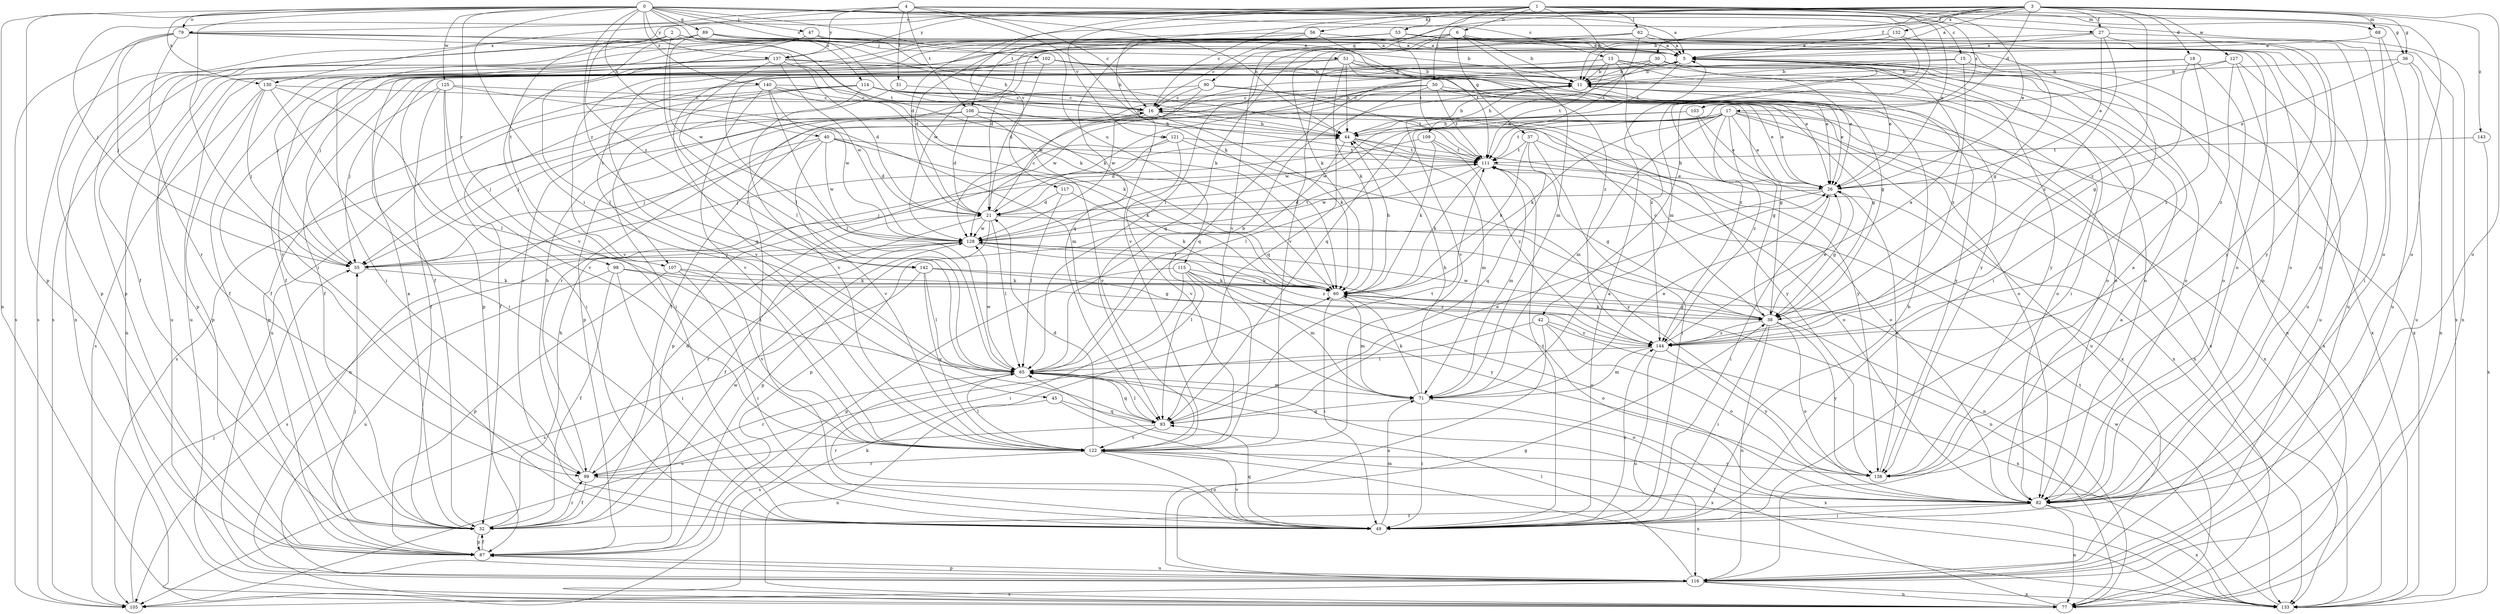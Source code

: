strict digraph  {
0;
1;
2;
3;
4;
5;
6;
11;
13;
15;
16;
17;
18;
21;
26;
27;
30;
31;
32;
36;
37;
38;
40;
42;
44;
45;
47;
49;
50;
51;
53;
55;
56;
60;
62;
65;
68;
71;
77;
79;
82;
87;
89;
90;
93;
98;
99;
102;
103;
105;
106;
107;
109;
111;
114;
115;
116;
117;
121;
122;
125;
127;
128;
130;
132;
133;
137;
138;
140;
142;
143;
144;
0 -> 5  [label=a];
0 -> 13  [label=c];
0 -> 26  [label=e];
0 -> 27  [label=f];
0 -> 40  [label=h];
0 -> 42  [label=h];
0 -> 44  [label=h];
0 -> 45  [label=i];
0 -> 47  [label=i];
0 -> 49  [label=i];
0 -> 77  [label=n];
0 -> 79  [label=o];
0 -> 87  [label=p];
0 -> 89  [label=q];
0 -> 98  [label=r];
0 -> 102  [label=s];
0 -> 114  [label=u];
0 -> 115  [label=u];
0 -> 125  [label=w];
0 -> 130  [label=x];
0 -> 137  [label=y];
0 -> 140  [label=z];
0 -> 142  [label=z];
1 -> 6  [label=b];
1 -> 11  [label=b];
1 -> 15  [label=c];
1 -> 16  [label=c];
1 -> 26  [label=e];
1 -> 36  [label=g];
1 -> 50  [label=j];
1 -> 56  [label=k];
1 -> 62  [label=l];
1 -> 68  [label=m];
1 -> 79  [label=o];
1 -> 82  [label=o];
1 -> 103  [label=s];
1 -> 117  [label=v];
1 -> 121  [label=v];
1 -> 130  [label=x];
2 -> 11  [label=b];
2 -> 44  [label=h];
2 -> 51  [label=j];
2 -> 60  [label=k];
2 -> 65  [label=l];
2 -> 77  [label=n];
2 -> 87  [label=p];
2 -> 142  [label=z];
3 -> 5  [label=a];
3 -> 11  [label=b];
3 -> 17  [label=d];
3 -> 18  [label=d];
3 -> 21  [label=d];
3 -> 27  [label=f];
3 -> 30  [label=f];
3 -> 36  [label=g];
3 -> 68  [label=m];
3 -> 82  [label=o];
3 -> 90  [label=q];
3 -> 106  [label=t];
3 -> 122  [label=v];
3 -> 127  [label=w];
3 -> 132  [label=x];
3 -> 137  [label=y];
3 -> 143  [label=z];
3 -> 144  [label=z];
4 -> 16  [label=c];
4 -> 31  [label=f];
4 -> 53  [label=j];
4 -> 55  [label=j];
4 -> 60  [label=k];
4 -> 82  [label=o];
4 -> 106  [label=t];
4 -> 107  [label=t];
4 -> 137  [label=y];
5 -> 11  [label=b];
5 -> 77  [label=n];
5 -> 82  [label=o];
5 -> 93  [label=q];
5 -> 107  [label=t];
5 -> 109  [label=t];
5 -> 144  [label=z];
6 -> 5  [label=a];
6 -> 11  [label=b];
6 -> 21  [label=d];
6 -> 37  [label=g];
6 -> 49  [label=i];
6 -> 65  [label=l];
6 -> 71  [label=m];
6 -> 93  [label=q];
6 -> 99  [label=r];
6 -> 116  [label=u];
11 -> 16  [label=c];
11 -> 26  [label=e];
11 -> 32  [label=f];
11 -> 44  [label=h];
11 -> 82  [label=o];
11 -> 138  [label=y];
13 -> 11  [label=b];
13 -> 26  [label=e];
13 -> 82  [label=o];
13 -> 93  [label=q];
13 -> 111  [label=t];
13 -> 116  [label=u];
13 -> 138  [label=y];
13 -> 144  [label=z];
15 -> 11  [label=b];
15 -> 128  [label=w];
15 -> 133  [label=x];
15 -> 144  [label=z];
16 -> 44  [label=h];
16 -> 49  [label=i];
16 -> 55  [label=j];
16 -> 60  [label=k];
16 -> 133  [label=x];
16 -> 138  [label=y];
17 -> 26  [label=e];
17 -> 38  [label=g];
17 -> 44  [label=h];
17 -> 60  [label=k];
17 -> 65  [label=l];
17 -> 71  [label=m];
17 -> 77  [label=n];
17 -> 111  [label=t];
17 -> 116  [label=u];
17 -> 128  [label=w];
17 -> 133  [label=x];
17 -> 144  [label=z];
18 -> 11  [label=b];
18 -> 21  [label=d];
18 -> 38  [label=g];
18 -> 82  [label=o];
18 -> 144  [label=z];
21 -> 16  [label=c];
21 -> 32  [label=f];
21 -> 65  [label=l];
21 -> 77  [label=n];
21 -> 87  [label=p];
21 -> 128  [label=w];
26 -> 21  [label=d];
26 -> 38  [label=g];
26 -> 49  [label=i];
26 -> 87  [label=p];
27 -> 5  [label=a];
27 -> 26  [label=e];
27 -> 32  [label=f];
27 -> 82  [label=o];
27 -> 116  [label=u];
27 -> 144  [label=z];
30 -> 11  [label=b];
30 -> 26  [label=e];
30 -> 32  [label=f];
30 -> 49  [label=i];
30 -> 87  [label=p];
30 -> 122  [label=v];
30 -> 133  [label=x];
31 -> 16  [label=c];
31 -> 49  [label=i];
32 -> 5  [label=a];
32 -> 44  [label=h];
32 -> 87  [label=p];
32 -> 99  [label=r];
32 -> 128  [label=w];
36 -> 11  [label=b];
36 -> 26  [label=e];
36 -> 77  [label=n];
36 -> 116  [label=u];
37 -> 49  [label=i];
37 -> 60  [label=k];
37 -> 82  [label=o];
37 -> 93  [label=q];
37 -> 111  [label=t];
38 -> 16  [label=c];
38 -> 26  [label=e];
38 -> 49  [label=i];
38 -> 60  [label=k];
38 -> 82  [label=o];
38 -> 116  [label=u];
38 -> 128  [label=w];
38 -> 138  [label=y];
38 -> 144  [label=z];
40 -> 21  [label=d];
40 -> 55  [label=j];
40 -> 60  [label=k];
40 -> 77  [label=n];
40 -> 111  [label=t];
40 -> 122  [label=v];
40 -> 128  [label=w];
42 -> 82  [label=o];
42 -> 105  [label=s];
42 -> 116  [label=u];
42 -> 133  [label=x];
42 -> 144  [label=z];
44 -> 11  [label=b];
44 -> 65  [label=l];
44 -> 71  [label=m];
44 -> 82  [label=o];
44 -> 111  [label=t];
45 -> 77  [label=n];
45 -> 93  [label=q];
45 -> 133  [label=x];
47 -> 5  [label=a];
47 -> 49  [label=i];
47 -> 82  [label=o];
47 -> 105  [label=s];
47 -> 122  [label=v];
47 -> 144  [label=z];
49 -> 5  [label=a];
49 -> 11  [label=b];
49 -> 71  [label=m];
49 -> 93  [label=q];
49 -> 111  [label=t];
49 -> 122  [label=v];
49 -> 144  [label=z];
50 -> 16  [label=c];
50 -> 38  [label=g];
50 -> 82  [label=o];
50 -> 93  [label=q];
50 -> 99  [label=r];
50 -> 111  [label=t];
50 -> 128  [label=w];
50 -> 133  [label=x];
51 -> 11  [label=b];
51 -> 38  [label=g];
51 -> 44  [label=h];
51 -> 60  [label=k];
51 -> 82  [label=o];
51 -> 116  [label=u];
51 -> 122  [label=v];
51 -> 138  [label=y];
53 -> 5  [label=a];
53 -> 55  [label=j];
53 -> 82  [label=o];
53 -> 93  [label=q];
53 -> 111  [label=t];
53 -> 128  [label=w];
53 -> 133  [label=x];
55 -> 60  [label=k];
56 -> 5  [label=a];
56 -> 16  [label=c];
56 -> 21  [label=d];
56 -> 111  [label=t];
56 -> 122  [label=v];
60 -> 38  [label=g];
60 -> 44  [label=h];
60 -> 49  [label=i];
60 -> 71  [label=m];
60 -> 82  [label=o];
62 -> 5  [label=a];
62 -> 55  [label=j];
62 -> 60  [label=k];
62 -> 65  [label=l];
62 -> 77  [label=n];
62 -> 111  [label=t];
62 -> 138  [label=y];
65 -> 11  [label=b];
65 -> 71  [label=m];
65 -> 82  [label=o];
65 -> 93  [label=q];
65 -> 99  [label=r];
65 -> 105  [label=s];
65 -> 128  [label=w];
68 -> 5  [label=a];
68 -> 49  [label=i];
68 -> 116  [label=u];
71 -> 26  [label=e];
71 -> 44  [label=h];
71 -> 49  [label=i];
71 -> 60  [label=k];
71 -> 93  [label=q];
71 -> 133  [label=x];
77 -> 60  [label=k];
77 -> 65  [label=l];
77 -> 111  [label=t];
79 -> 5  [label=a];
79 -> 55  [label=j];
79 -> 60  [label=k];
79 -> 87  [label=p];
79 -> 99  [label=r];
79 -> 105  [label=s];
79 -> 111  [label=t];
82 -> 32  [label=f];
82 -> 49  [label=i];
82 -> 77  [label=n];
82 -> 133  [label=x];
87 -> 32  [label=f];
87 -> 55  [label=j];
87 -> 116  [label=u];
89 -> 5  [label=a];
89 -> 32  [label=f];
89 -> 38  [label=g];
89 -> 44  [label=h];
89 -> 60  [label=k];
89 -> 65  [label=l];
89 -> 105  [label=s];
89 -> 128  [label=w];
90 -> 16  [label=c];
90 -> 26  [label=e];
90 -> 87  [label=p];
90 -> 111  [label=t];
90 -> 128  [label=w];
93 -> 26  [label=e];
93 -> 65  [label=l];
93 -> 99  [label=r];
93 -> 111  [label=t];
93 -> 122  [label=v];
98 -> 32  [label=f];
98 -> 38  [label=g];
98 -> 49  [label=i];
98 -> 60  [label=k];
98 -> 116  [label=u];
99 -> 11  [label=b];
99 -> 21  [label=d];
99 -> 32  [label=f];
99 -> 82  [label=o];
102 -> 11  [label=b];
102 -> 21  [label=d];
102 -> 26  [label=e];
102 -> 32  [label=f];
102 -> 82  [label=o];
102 -> 122  [label=v];
103 -> 26  [label=e];
103 -> 44  [label=h];
103 -> 128  [label=w];
103 -> 133  [label=x];
105 -> 55  [label=j];
106 -> 21  [label=d];
106 -> 44  [label=h];
106 -> 55  [label=j];
106 -> 105  [label=s];
106 -> 122  [label=v];
106 -> 138  [label=y];
107 -> 49  [label=i];
107 -> 60  [label=k];
107 -> 87  [label=p];
107 -> 122  [label=v];
109 -> 55  [label=j];
109 -> 60  [label=k];
109 -> 111  [label=t];
109 -> 144  [label=z];
111 -> 26  [label=e];
111 -> 38  [label=g];
111 -> 55  [label=j];
111 -> 60  [label=k];
111 -> 71  [label=m];
111 -> 128  [label=w];
114 -> 16  [label=c];
114 -> 26  [label=e];
114 -> 32  [label=f];
114 -> 44  [label=h];
114 -> 99  [label=r];
114 -> 116  [label=u];
114 -> 122  [label=v];
114 -> 133  [label=x];
115 -> 49  [label=i];
115 -> 60  [label=k];
115 -> 65  [label=l];
115 -> 71  [label=m];
115 -> 82  [label=o];
115 -> 87  [label=p];
115 -> 138  [label=y];
116 -> 5  [label=a];
116 -> 38  [label=g];
116 -> 65  [label=l];
116 -> 77  [label=n];
116 -> 87  [label=p];
116 -> 105  [label=s];
116 -> 133  [label=x];
117 -> 21  [label=d];
117 -> 60  [label=k];
117 -> 65  [label=l];
121 -> 21  [label=d];
121 -> 87  [label=p];
121 -> 111  [label=t];
121 -> 122  [label=v];
121 -> 138  [label=y];
122 -> 21  [label=d];
122 -> 49  [label=i];
122 -> 65  [label=l];
122 -> 99  [label=r];
122 -> 133  [label=x];
122 -> 138  [label=y];
125 -> 16  [label=c];
125 -> 32  [label=f];
125 -> 49  [label=i];
125 -> 55  [label=j];
125 -> 71  [label=m];
125 -> 122  [label=v];
127 -> 11  [label=b];
127 -> 82  [label=o];
127 -> 93  [label=q];
127 -> 116  [label=u];
127 -> 144  [label=z];
128 -> 55  [label=j];
128 -> 77  [label=n];
128 -> 99  [label=r];
128 -> 105  [label=s];
128 -> 111  [label=t];
128 -> 144  [label=z];
130 -> 16  [label=c];
130 -> 49  [label=i];
130 -> 55  [label=j];
130 -> 65  [label=l];
130 -> 87  [label=p];
130 -> 105  [label=s];
132 -> 5  [label=a];
132 -> 32  [label=f];
132 -> 71  [label=m];
132 -> 122  [label=v];
132 -> 138  [label=y];
133 -> 128  [label=w];
137 -> 11  [label=b];
137 -> 21  [label=d];
137 -> 26  [label=e];
137 -> 32  [label=f];
137 -> 65  [label=l];
137 -> 77  [label=n];
137 -> 87  [label=p];
137 -> 128  [label=w];
138 -> 5  [label=a];
138 -> 26  [label=e];
140 -> 16  [label=c];
140 -> 38  [label=g];
140 -> 60  [label=k];
140 -> 65  [label=l];
140 -> 87  [label=p];
140 -> 122  [label=v];
140 -> 128  [label=w];
142 -> 60  [label=k];
142 -> 65  [label=l];
142 -> 105  [label=s];
142 -> 122  [label=v];
142 -> 144  [label=z];
143 -> 111  [label=t];
143 -> 133  [label=x];
144 -> 5  [label=a];
144 -> 65  [label=l];
144 -> 71  [label=m];
144 -> 116  [label=u];
144 -> 138  [label=y];
}
